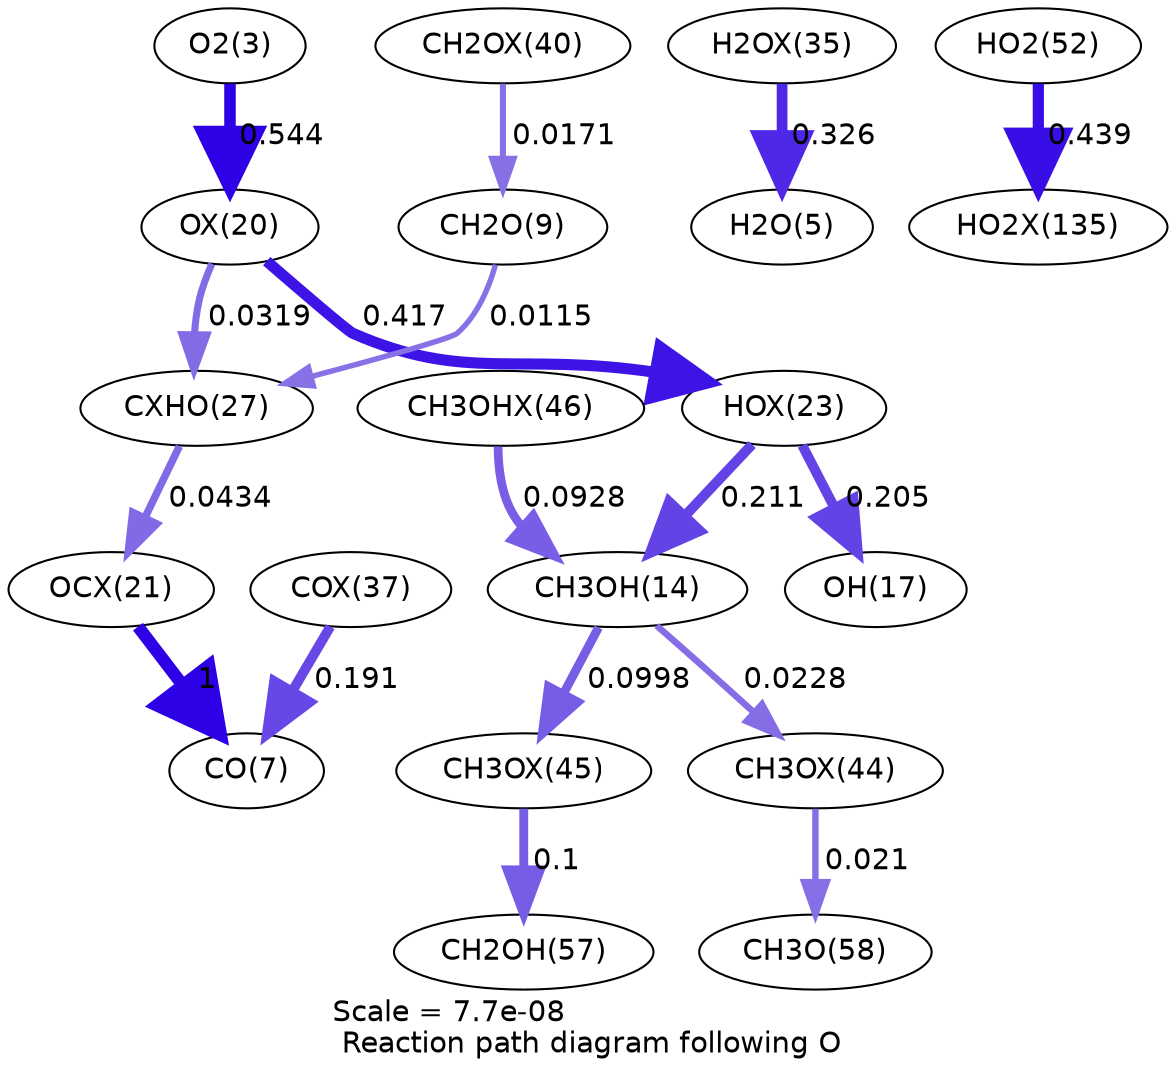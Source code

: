 digraph reaction_paths {
center=1;
s5 -> s42[fontname="Helvetica", penwidth=5.54, arrowsize=2.77, color="0.7, 1.04, 0.9"
, label=" 0.544"];
s42 -> s45[fontname="Helvetica", penwidth=5.34, arrowsize=2.67, color="0.7, 0.917, 0.9"
, label=" 0.417"];
s42 -> s48[fontname="Helvetica", penwidth=3.4, arrowsize=1.7, color="0.7, 0.532, 0.9"
, label=" 0.0319"];
s45 -> s16[fontname="Helvetica", penwidth=4.83, arrowsize=2.41, color="0.7, 0.711, 0.9"
, label=" 0.211"];
s45 -> s19[fontname="Helvetica", penwidth=4.8, arrowsize=2.4, color="0.7, 0.705, 0.9"
, label=" 0.205"];
s59 -> s16[fontname="Helvetica", penwidth=4.21, arrowsize=2.1, color="0.7, 0.593, 0.9"
, label=" 0.0928"];
s16 -> s58[fontname="Helvetica", penwidth=4.26, arrowsize=2.13, color="0.7, 0.6, 0.9"
, label=" 0.0998"];
s16 -> s57[fontname="Helvetica", penwidth=3.15, arrowsize=1.57, color="0.7, 0.523, 0.9"
, label=" 0.0228"];
s51 -> s7[fontname="Helvetica", penwidth=5.15, arrowsize=2.58, color="0.7, 0.826, 0.9"
, label=" 0.326"];
s58 -> s22[fontname="Helvetica", penwidth=4.26, arrowsize=2.13, color="0.7, 0.6, 0.9"
, label=" 0.1"];
s56 -> s11[fontname="Helvetica", penwidth=2.93, arrowsize=1.46, color="0.7, 0.517, 0.9"
, label=" 0.0171"];
s11 -> s48[fontname="Helvetica", penwidth=2.63, arrowsize=1.31, color="0.7, 0.512, 0.9"
, label=" 0.0115"];
s21 -> s64[fontname="Helvetica", penwidth=5.38, arrowsize=2.69, color="0.7, 0.939, 0.9"
, label=" 0.439"];
s57 -> s23[fontname="Helvetica", penwidth=3.08, arrowsize=1.54, color="0.7, 0.521, 0.9"
, label=" 0.021"];
s48 -> s43[fontname="Helvetica", penwidth=3.63, arrowsize=1.82, color="0.7, 0.543, 0.9"
, label=" 0.0434"];
s43 -> s9[fontname="Helvetica", penwidth=6, arrowsize=3, color="0.7, 1.5, 0.9"
, label=" 1"];
s53 -> s9[fontname="Helvetica", penwidth=4.75, arrowsize=2.38, color="0.7, 0.691, 0.9"
, label=" 0.191"];
s5 [ fontname="Helvetica", label="O2(3)"];
s7 [ fontname="Helvetica", label="H2O(5)"];
s9 [ fontname="Helvetica", label="CO(7)"];
s11 [ fontname="Helvetica", label="CH2O(9)"];
s16 [ fontname="Helvetica", label="CH3OH(14)"];
s19 [ fontname="Helvetica", label="OH(17)"];
s21 [ fontname="Helvetica", label="HO2(52)"];
s22 [ fontname="Helvetica", label="CH2OH(57)"];
s23 [ fontname="Helvetica", label="CH3O(58)"];
s42 [ fontname="Helvetica", label="OX(20)"];
s43 [ fontname="Helvetica", label="OCX(21)"];
s45 [ fontname="Helvetica", label="HOX(23)"];
s48 [ fontname="Helvetica", label="CXHO(27)"];
s51 [ fontname="Helvetica", label="H2OX(35)"];
s53 [ fontname="Helvetica", label="COX(37)"];
s56 [ fontname="Helvetica", label="CH2OX(40)"];
s57 [ fontname="Helvetica", label="CH3OX(44)"];
s58 [ fontname="Helvetica", label="CH3OX(45)"];
s59 [ fontname="Helvetica", label="CH3OHX(46)"];
s64 [ fontname="Helvetica", label="HO2X(135)"];
 label = "Scale = 7.7e-08\l Reaction path diagram following O";
 fontname = "Helvetica";
}
